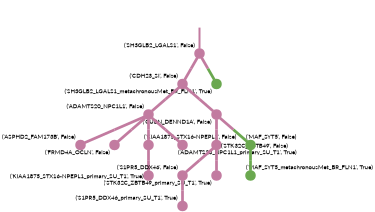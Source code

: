 strict digraph  {
graph[splines=false]; nodesep=0.7; rankdir=TB; ranksep=0.6; forcelabels=true; dpi=600; size=2.5;
0 [color="#c27ba0ff", fillcolor="#c27ba0ff", fixedsize=true, fontname=Lato, fontsize="12pt", height="0.25", label="", penwidth=3, shape=circle, style=filled, xlabel="('SH3GLB2_LGALS1', False)"];
1 [color="#c27ba0ff", fillcolor="#c27ba0ff", fixedsize=true, fontname=Lato, fontsize="12pt", height="0.25", label="", penwidth=3, shape=circle, style=filled, xlabel="('CDH23_SI', False)"];
10 [color="#6aa84fff", fillcolor="#6aa84fff", fixedsize=true, fontname=Lato, fontsize="12pt", height="0.25", label="", penwidth=3, shape=circle, style=filled, xlabel="('SH3GLB2_LGALS1_metachronousMet_BR_FLN1', True)"];
2 [color="#c27ba0ff", fillcolor="#c27ba0ff", fixedsize=true, fontname=Lato, fontsize="12pt", height="0.25", label="", penwidth=3, shape=circle, style=filled, xlabel="('ADAMTS20_NPC1L1', False)"];
4 [color="#c27ba0ff", fillcolor="#c27ba0ff", fixedsize=true, fontname=Lato, fontsize="12pt", height="0.25", label="", penwidth=3, shape=circle, style=filled, xlabel="('CUBN_DENND1A', False)"];
5 [color="#c27ba0ff", fillcolor="#c27ba0ff", fixedsize=true, fontname=Lato, fontsize="12pt", height="0.25", label="", penwidth=3, shape=circle, style=filled, xlabel="('ASPHD2_FAM173B', False)"];
6 [color="#c27ba0ff", fillcolor="#c27ba0ff", fixedsize=true, fontname=Lato, fontsize="12pt", height="0.25", label="", penwidth=3, shape=circle, style=filled, xlabel="('FRMD4A_OCLN', False)"];
8 [color="#c27ba0ff", fillcolor="#c27ba0ff", fixedsize=true, fontname=Lato, fontsize="12pt", height="0.25", label="", penwidth=3, shape=circle, style=filled, xlabel="('KIAA1875_STX16-NPEPL1', False)"];
12 [color="#c27ba0ff", fillcolor="#c27ba0ff", fixedsize=true, fontname=Lato, fontsize="12pt", height="0.25", label="", penwidth=3, shape=circle, style=filled, xlabel="('ADAMTS20_NPC1L1_primary_SU_T1', True)"];
3 [color="#c27ba0ff", fillcolor="#c27ba0ff", fixedsize=true, fontname=Lato, fontsize="12pt", height="0.25", label="", penwidth=3, shape=circle, style=filled, xlabel="('STK32C_ZBTB49', False)"];
9 [color="#c27ba0ff", fillcolor="#c27ba0ff", fixedsize=true, fontname=Lato, fontsize="12pt", height="0.25", label="", penwidth=3, shape=circle, style=filled, xlabel="('S1PR5_DDX46', False)"];
13 [color="#c27ba0ff", fillcolor="#c27ba0ff", fixedsize=true, fontname=Lato, fontsize="12pt", height="0.25", label="", penwidth=3, shape=circle, style=filled, xlabel="('STK32C_ZBTB49_primary_SU_T1', True)"];
7 [color="#6aa84fff", fillcolor="#6aa84fff", fixedsize=true, fontname=Lato, fontsize="12pt", height="0.25", label="", penwidth=3, shape=circle, style=filled, xlabel="('MAF_SYT5', False)"];
11 [color="#6aa84fff", fillcolor="#6aa84fff", fixedsize=true, fontname=Lato, fontsize="12pt", height="0.25", label="", penwidth=3, shape=circle, style=filled, xlabel="('MAF_SYT5_metachronousMet_BR_FLN1', True)"];
14 [color="#c27ba0ff", fillcolor="#c27ba0ff", fixedsize=true, fontname=Lato, fontsize="12pt", height="0.25", label="", penwidth=3, shape=circle, style=filled, xlabel="('KIAA1875_STX16-NPEPL1_primary_SU_T1', True)"];
15 [color="#c27ba0ff", fillcolor="#c27ba0ff", fixedsize=true, fontname=Lato, fontsize="12pt", height="0.25", label="", penwidth=3, shape=circle, style=filled, xlabel="('S1PR5_DDX46_primary_SU_T1', True)"];
normal [label="", penwidth=3, style=invis, xlabel="('SH3GLB2_LGALS1', False)"];
0 -> 1  [arrowsize=0, color="#c27ba0ff;0.5:#c27ba0ff", minlen="1.0", penwidth="5.5", style=solid];
0 -> 10  [arrowsize=0, color="#c27ba0ff;0.5:#6aa84fff", minlen="1.0303030014038086", penwidth="5.5", style=solid];
1 -> 2  [arrowsize=0, color="#c27ba0ff;0.5:#c27ba0ff", minlen="1.0", penwidth="5.5", style=solid];
1 -> 4  [arrowsize=0, color="#c27ba0ff;0.5:#c27ba0ff", minlen="1.0", penwidth="5.5", style=solid];
2 -> 5  [arrowsize=0, color="#c27ba0ff;0.5:#c27ba0ff", minlen="1.0909091234207153", penwidth="5.5", style=solid];
2 -> 6  [arrowsize=0, color="#c27ba0ff;0.5:#c27ba0ff", minlen="1.070707082748413", penwidth="5.5", style=solid];
2 -> 8  [arrowsize=0, color="#c27ba0ff;0.5:#c27ba0ff", minlen="1.0606061220169067", penwidth="5.5", style=solid];
2 -> 12  [arrowsize=0, color="#c27ba0ff;0.5:#c27ba0ff", minlen="1.0303030014038086", penwidth="5.5", style=solid];
4 -> 3  [arrowsize=0, color="#c27ba0ff;0.5:#c27ba0ff", minlen="1.1616162061691284", penwidth="5.5", style=solid];
4 -> 7  [arrowsize=0, color="#c27ba0ff;0.5:#6aa84fff", minlen="1.0606061220169067", penwidth="5.5", style=solid];
8 -> 14  [arrowsize=0, color="#c27ba0ff;0.5:#c27ba0ff", minlen="1.0303030014038086", penwidth="5.5", style=solid];
3 -> 9  [arrowsize=0, color="#c27ba0ff;0.5:#c27ba0ff", minlen="1.0606061220169067", penwidth="5.5", style=solid];
3 -> 13  [arrowsize=0, color="#c27ba0ff;0.5:#c27ba0ff", minlen="1.0303030014038086", penwidth="5.5", style=solid];
9 -> 15  [arrowsize=0, color="#c27ba0ff;0.5:#c27ba0ff", minlen="1.0303030014038086", penwidth="5.5", style=solid];
7 -> 11  [arrowsize=0, color="#6aa84fff;0.5:#6aa84fff", minlen="1.0303030014038086", penwidth="5.5", style=solid];
normal -> 0  [arrowsize=0, color="#c27ba0ff", label="", penwidth=4, style=solid];
}
